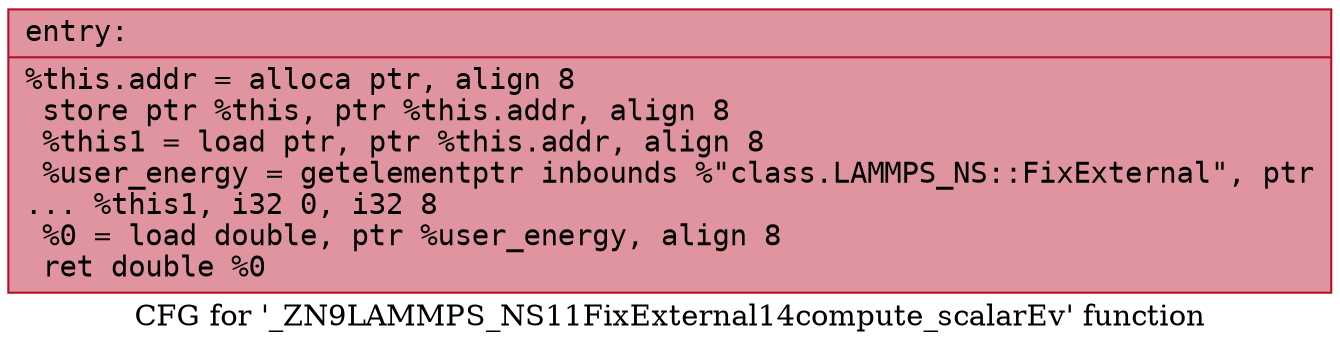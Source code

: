 digraph "CFG for '_ZN9LAMMPS_NS11FixExternal14compute_scalarEv' function" {
	label="CFG for '_ZN9LAMMPS_NS11FixExternal14compute_scalarEv' function";

	Node0x5634c65609e0 [shape=record,color="#b70d28ff", style=filled, fillcolor="#b70d2870" fontname="Courier",label="{entry:\l|  %this.addr = alloca ptr, align 8\l  store ptr %this, ptr %this.addr, align 8\l  %this1 = load ptr, ptr %this.addr, align 8\l  %user_energy = getelementptr inbounds %\"class.LAMMPS_NS::FixExternal\", ptr\l... %this1, i32 0, i32 8\l  %0 = load double, ptr %user_energy, align 8\l  ret double %0\l}"];
}
